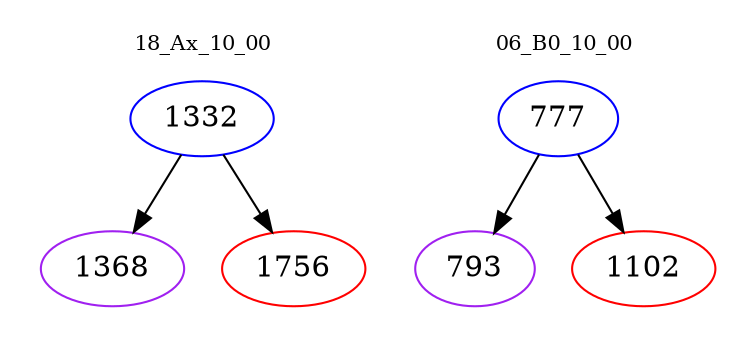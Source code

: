 digraph{
subgraph cluster_0 {
color = white
label = "18_Ax_10_00";
fontsize=10;
T0_1332 [label="1332", color="blue"]
T0_1332 -> T0_1368 [color="black"]
T0_1368 [label="1368", color="purple"]
T0_1332 -> T0_1756 [color="black"]
T0_1756 [label="1756", color="red"]
}
subgraph cluster_1 {
color = white
label = "06_B0_10_00";
fontsize=10;
T1_777 [label="777", color="blue"]
T1_777 -> T1_793 [color="black"]
T1_793 [label="793", color="purple"]
T1_777 -> T1_1102 [color="black"]
T1_1102 [label="1102", color="red"]
}
}
